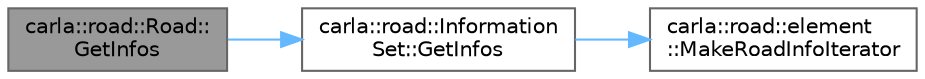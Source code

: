 digraph "carla::road::Road::GetInfos"
{
 // INTERACTIVE_SVG=YES
 // LATEX_PDF_SIZE
  bgcolor="transparent";
  edge [fontname=Helvetica,fontsize=10,labelfontname=Helvetica,labelfontsize=10];
  node [fontname=Helvetica,fontsize=10,shape=box,height=0.2,width=0.4];
  rankdir="LR";
  Node1 [id="Node000001",label="carla::road::Road::\lGetInfos",height=0.2,width=0.4,color="gray40", fillcolor="grey60", style="filled", fontcolor="black",tooltip=" "];
  Node1 -> Node2 [id="edge1_Node000001_Node000002",color="steelblue1",style="solid",tooltip=" "];
  Node2 [id="Node000002",label="carla::road::Information\lSet::GetInfos",height=0.2,width=0.4,color="grey40", fillcolor="white", style="filled",URL="$d4/d28/classcarla_1_1road_1_1InformationSet.html#abf1e4615805f6876dac8d37b8141319d",tooltip="Return all infos given a type from the start of the road"];
  Node2 -> Node3 [id="edge2_Node000002_Node000003",color="steelblue1",style="solid",tooltip=" "];
  Node3 [id="Node000003",label="carla::road::element\l::MakeRoadInfoIterator",height=0.2,width=0.4,color="grey40", fillcolor="white", style="filled",URL="$df/dc1/namespacecarla_1_1road_1_1element.html#a33f4ed3275f736848022d6508fbd8846",tooltip=" "];
}
